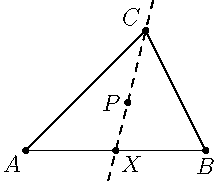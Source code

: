 unitsize(30);

draw((0,0)--(3,0)--(2,2)--cycle);

pair P = (1.7,0.8);
dot("$A$",(0,0),SW);
dot("$B$",(3,0),S);
dot("$C$",(2,2),NW);
dot("$P$",P,W);

draw(extension((2,2),P,(0,2.5),(1,2.5))--extension((2,2),P,(0,-0.5),(1,-0.5)),p=dashed);
dot("$X$",extension((2,2),P,(0,0),(3,0)),SE);

shipout(format="pdf");
